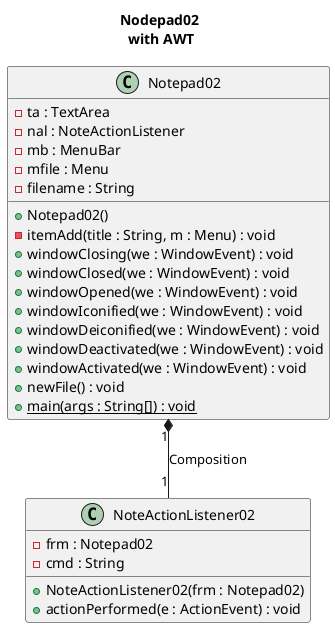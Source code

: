 @startuml

title Nodepad02 \nwith AWT

class Notepad02 {
    -ta : TextArea
    -nal : NoteActionListener
    -mb : MenuBar
    -mfile : Menu
    -filename : String

    +Notepad02()
    -itemAdd(title : String, m : Menu) : void
    +windowClosing(we : WindowEvent) : void
    +windowClosed(we : WindowEvent) : void
    +windowOpened(we : WindowEvent) : void
    +windowIconified(we : WindowEvent) : void
    +windowDeiconified(we : WindowEvent) : void
    +windowDeactivated(we : WindowEvent) : void
    +windowActivated(we : WindowEvent) : void
    +newFile() : void
    +main(args : String[]) : void {static}
}

class NoteActionListener02 {
    -frm : Notepad02
    -cmd : String

    +NoteActionListener02(frm : Notepad02)
    +actionPerformed(e : ActionEvent) : void
}

Notepad02 "1" *-- "1" NoteActionListener02 : Composition

@enduml